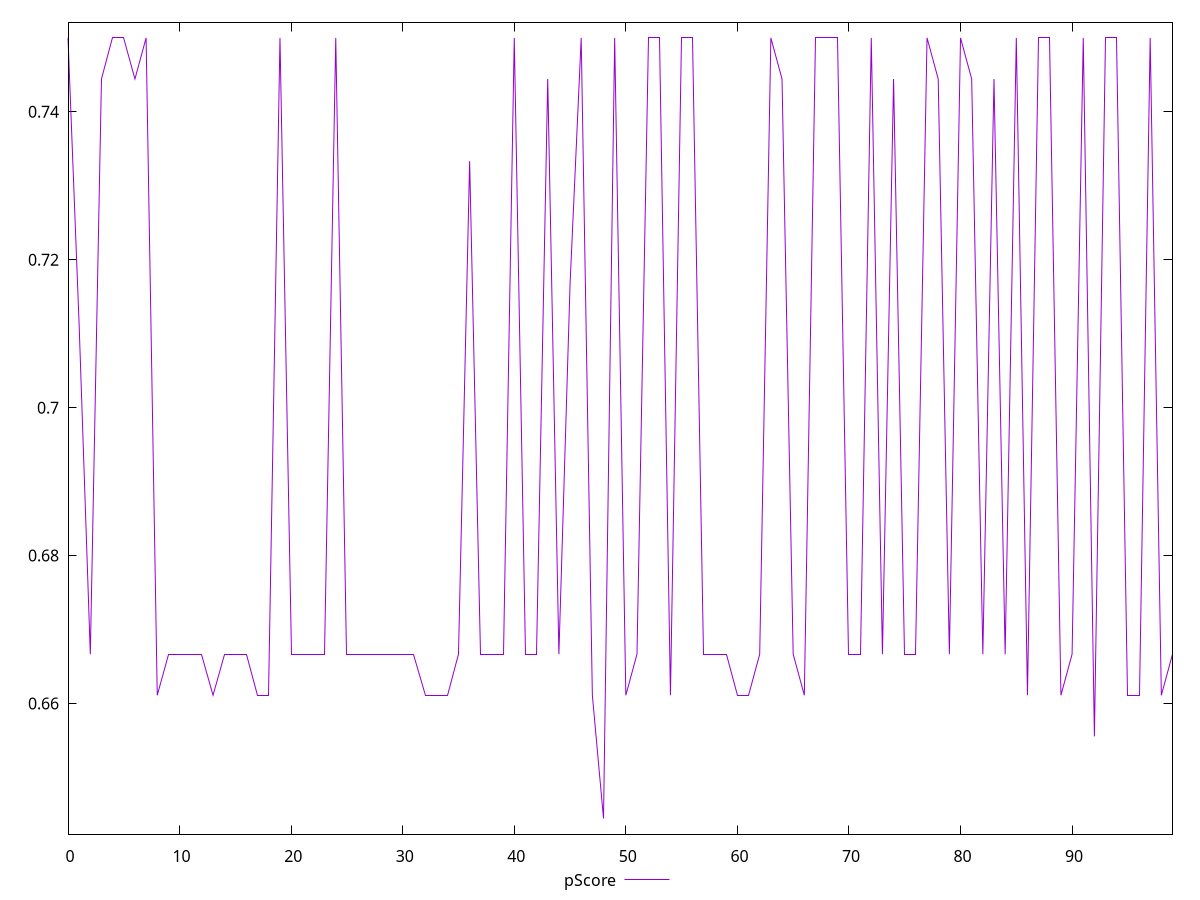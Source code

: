 reset

$pScore <<EOF
0 0.75
1 0.7111111111111111
2 0.6666666666666666
3 0.7444444444444445
4 0.75
5 0.75
6 0.7444444444444445
7 0.75
8 0.6611111111111111
9 0.6666666666666666
10 0.6666666666666666
11 0.6666666666666666
12 0.6666666666666666
13 0.6611111111111111
14 0.6666666666666666
15 0.6666666666666666
16 0.6666666666666666
17 0.6611111111111111
18 0.6611111111111111
19 0.75
20 0.6666666666666666
21 0.6666666666666666
22 0.6666666666666666
23 0.6666666666666666
24 0.75
25 0.6666666666666666
26 0.6666666666666666
27 0.6666666666666666
28 0.6666666666666666
29 0.6666666666666666
30 0.6666666666666666
31 0.6666666666666666
32 0.6611111111111111
33 0.6611111111111111
34 0.6611111111111111
35 0.6666666666666666
36 0.7333333333333333
37 0.6666666666666666
38 0.6666666666666666
39 0.6666666666666666
40 0.75
41 0.6666666666666666
42 0.6666666666666666
43 0.7444444444444445
44 0.6666666666666666
45 0.7166666666666667
46 0.75
47 0.6611111111111111
48 0.6444444444444445
49 0.75
50 0.6611111111111111
51 0.6666666666666666
52 0.75
53 0.75
54 0.6611111111111111
55 0.75
56 0.75
57 0.6666666666666666
58 0.6666666666666666
59 0.6666666666666666
60 0.6611111111111111
61 0.6611111111111111
62 0.6666666666666666
63 0.75
64 0.7444444444444445
65 0.6666666666666666
66 0.6611111111111111
67 0.75
68 0.75
69 0.75
70 0.6666666666666666
71 0.6666666666666666
72 0.75
73 0.6666666666666666
74 0.7444444444444445
75 0.6666666666666666
76 0.6666666666666666
77 0.75
78 0.7444444444444445
79 0.6666666666666666
80 0.75
81 0.7444444444444445
82 0.6666666666666666
83 0.7444444444444445
84 0.6666666666666666
85 0.75
86 0.6611111111111111
87 0.75
88 0.75
89 0.6611111111111111
90 0.6666666666666666
91 0.75
92 0.6555555555555556
93 0.75
94 0.75
95 0.6611111111111111
96 0.6611111111111111
97 0.75
98 0.6611111111111111
99 0.6666666666666666
EOF

set key outside below
set xrange [0:99]
set yrange [0.6423333333333334:0.7521111111111111]
set trange [0.6423333333333334:0.7521111111111111]
set terminal svg size 640, 500 enhanced background rgb 'white'
set output "report_00019_2021-02-10T18-14-37.922Z//uses-webp-images/samples/pages+cached/pScore/values.svg"

plot $pScore title "pScore" with line

reset
